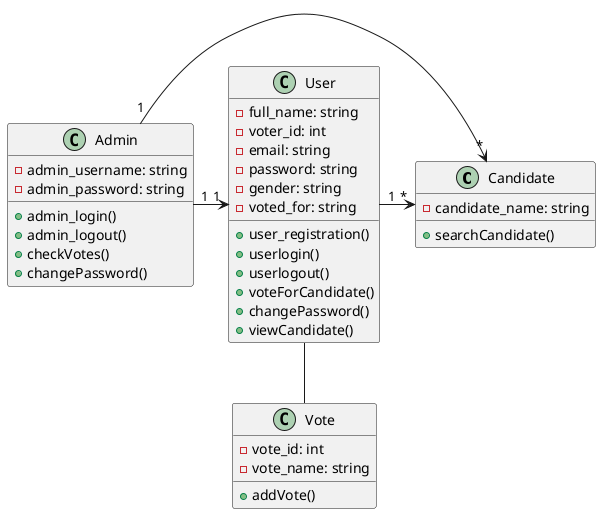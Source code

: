 @startuml Class Diagram

class Candidate {
    -candidate_name: string
    +searchCandidate()
}

class Vote {
    -vote_id: int
    -vote_name: string
    +addVote()

}

class User {
    -full_name: string
    -voter_id: int
    -email: string
    -password: string
    -gender: string
    -voted_for: string
    +user_registration()
    +userlogin()
    +userlogout()
    +voteForCandidate()
    +changePassword()
    +viewCandidate()
}

class Admin {
    -admin_username: string
    -admin_password: string
    +admin_login()
    +admin_logout()
    +checkVotes()
    +changePassword()

}

User "1" -> "*" Candidate
Admin "1" -> "*" Candidate
Admin "1" -> "1" User
User -- Vote
@enduml
